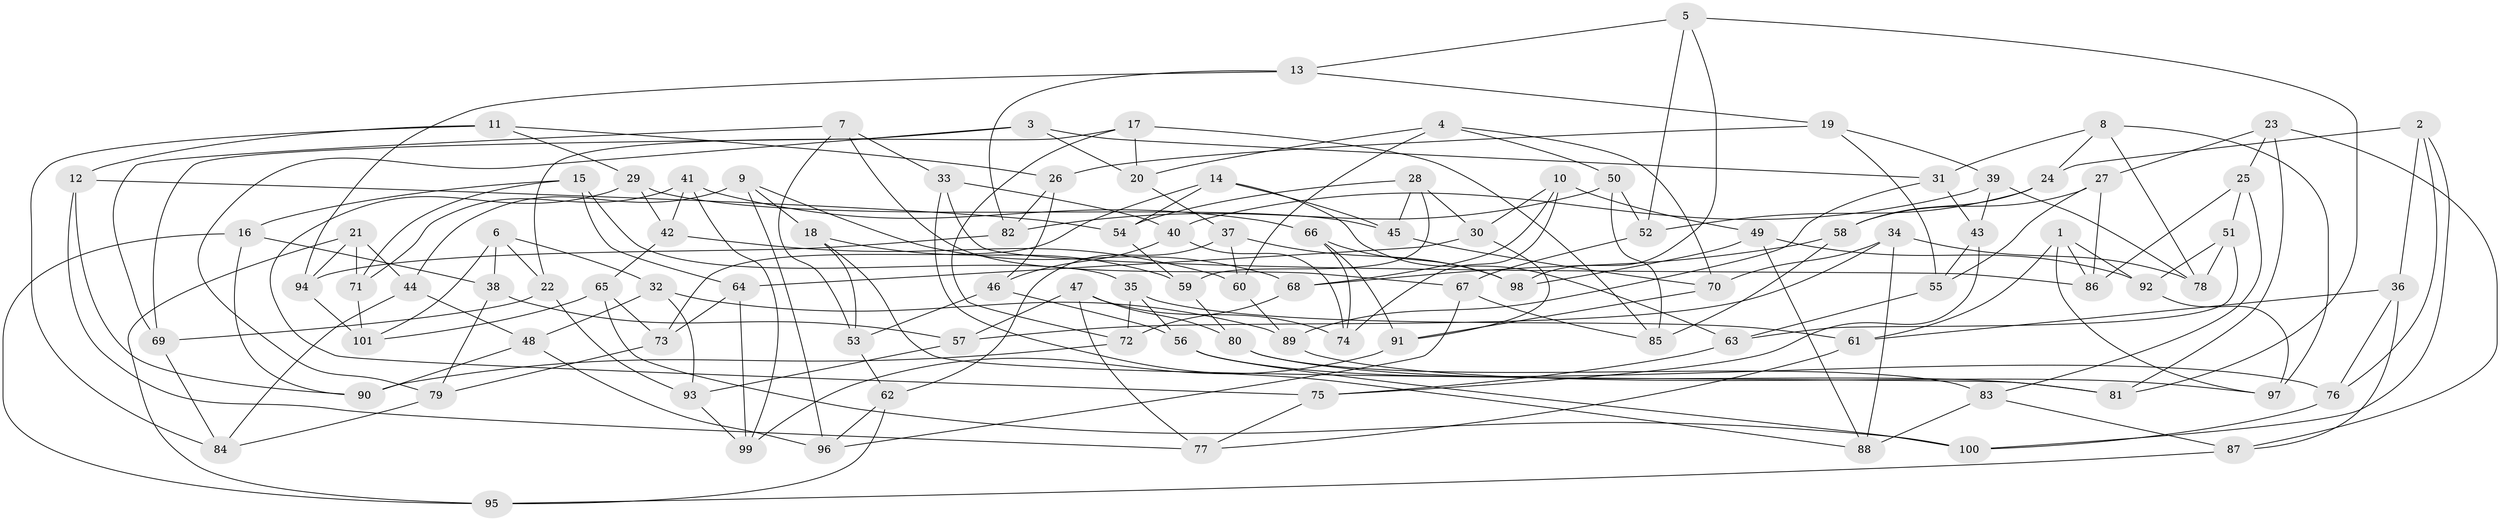 // Generated by graph-tools (version 1.1) at 2025/50/03/09/25 03:50:57]
// undirected, 101 vertices, 202 edges
graph export_dot {
graph [start="1"]
  node [color=gray90,style=filled];
  1;
  2;
  3;
  4;
  5;
  6;
  7;
  8;
  9;
  10;
  11;
  12;
  13;
  14;
  15;
  16;
  17;
  18;
  19;
  20;
  21;
  22;
  23;
  24;
  25;
  26;
  27;
  28;
  29;
  30;
  31;
  32;
  33;
  34;
  35;
  36;
  37;
  38;
  39;
  40;
  41;
  42;
  43;
  44;
  45;
  46;
  47;
  48;
  49;
  50;
  51;
  52;
  53;
  54;
  55;
  56;
  57;
  58;
  59;
  60;
  61;
  62;
  63;
  64;
  65;
  66;
  67;
  68;
  69;
  70;
  71;
  72;
  73;
  74;
  75;
  76;
  77;
  78;
  79;
  80;
  81;
  82;
  83;
  84;
  85;
  86;
  87;
  88;
  89;
  90;
  91;
  92;
  93;
  94;
  95;
  96;
  97;
  98;
  99;
  100;
  101;
  1 -- 97;
  1 -- 92;
  1 -- 61;
  1 -- 86;
  2 -- 100;
  2 -- 24;
  2 -- 76;
  2 -- 36;
  3 -- 20;
  3 -- 79;
  3 -- 69;
  3 -- 31;
  4 -- 60;
  4 -- 20;
  4 -- 50;
  4 -- 70;
  5 -- 13;
  5 -- 98;
  5 -- 52;
  5 -- 81;
  6 -- 22;
  6 -- 101;
  6 -- 32;
  6 -- 38;
  7 -- 33;
  7 -- 53;
  7 -- 69;
  7 -- 67;
  8 -- 97;
  8 -- 24;
  8 -- 78;
  8 -- 31;
  9 -- 68;
  9 -- 18;
  9 -- 96;
  9 -- 44;
  10 -- 68;
  10 -- 30;
  10 -- 74;
  10 -- 49;
  11 -- 84;
  11 -- 29;
  11 -- 12;
  11 -- 26;
  12 -- 54;
  12 -- 77;
  12 -- 90;
  13 -- 82;
  13 -- 94;
  13 -- 19;
  14 -- 63;
  14 -- 54;
  14 -- 45;
  14 -- 73;
  15 -- 64;
  15 -- 16;
  15 -- 35;
  15 -- 71;
  16 -- 95;
  16 -- 38;
  16 -- 90;
  17 -- 85;
  17 -- 72;
  17 -- 20;
  17 -- 22;
  18 -- 81;
  18 -- 59;
  18 -- 53;
  19 -- 55;
  19 -- 39;
  19 -- 26;
  20 -- 37;
  21 -- 95;
  21 -- 44;
  21 -- 94;
  21 -- 71;
  22 -- 69;
  22 -- 93;
  23 -- 81;
  23 -- 87;
  23 -- 25;
  23 -- 27;
  24 -- 52;
  24 -- 58;
  25 -- 83;
  25 -- 86;
  25 -- 51;
  26 -- 82;
  26 -- 46;
  27 -- 58;
  27 -- 55;
  27 -- 86;
  28 -- 54;
  28 -- 30;
  28 -- 45;
  28 -- 59;
  29 -- 45;
  29 -- 75;
  29 -- 42;
  30 -- 64;
  30 -- 91;
  31 -- 43;
  31 -- 89;
  32 -- 93;
  32 -- 89;
  32 -- 48;
  33 -- 86;
  33 -- 40;
  33 -- 88;
  34 -- 70;
  34 -- 57;
  34 -- 88;
  34 -- 78;
  35 -- 61;
  35 -- 56;
  35 -- 72;
  36 -- 87;
  36 -- 76;
  36 -- 61;
  37 -- 98;
  37 -- 60;
  37 -- 62;
  38 -- 57;
  38 -- 79;
  39 -- 40;
  39 -- 43;
  39 -- 78;
  40 -- 46;
  40 -- 74;
  41 -- 71;
  41 -- 66;
  41 -- 99;
  41 -- 42;
  42 -- 60;
  42 -- 65;
  43 -- 75;
  43 -- 55;
  44 -- 84;
  44 -- 48;
  45 -- 70;
  46 -- 56;
  46 -- 53;
  47 -- 57;
  47 -- 74;
  47 -- 80;
  47 -- 77;
  48 -- 90;
  48 -- 96;
  49 -- 92;
  49 -- 88;
  49 -- 98;
  50 -- 52;
  50 -- 82;
  50 -- 85;
  51 -- 92;
  51 -- 78;
  51 -- 63;
  52 -- 67;
  53 -- 62;
  54 -- 59;
  55 -- 63;
  56 -- 76;
  56 -- 100;
  57 -- 93;
  58 -- 85;
  58 -- 68;
  59 -- 80;
  60 -- 89;
  61 -- 77;
  62 -- 95;
  62 -- 96;
  63 -- 75;
  64 -- 99;
  64 -- 73;
  65 -- 101;
  65 -- 100;
  65 -- 73;
  66 -- 91;
  66 -- 98;
  66 -- 74;
  67 -- 96;
  67 -- 85;
  68 -- 72;
  69 -- 84;
  70 -- 91;
  71 -- 101;
  72 -- 90;
  73 -- 79;
  75 -- 77;
  76 -- 100;
  79 -- 84;
  80 -- 81;
  80 -- 83;
  82 -- 94;
  83 -- 88;
  83 -- 87;
  87 -- 95;
  89 -- 97;
  91 -- 99;
  92 -- 97;
  93 -- 99;
  94 -- 101;
}
